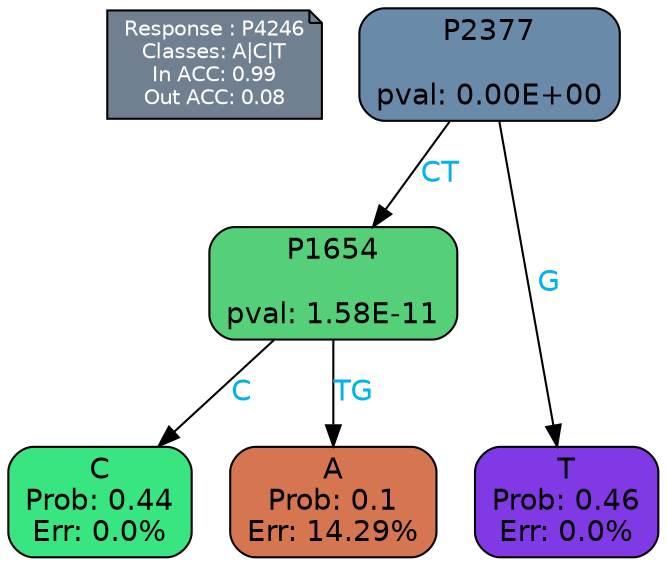 digraph Tree {
node [shape=box, style="filled, rounded", color="black", fontname=helvetica] ;
graph [ranksep=equally, splines=polylines, bgcolor=transparent, dpi=600] ;
edge [fontname=helvetica] ;
LEGEND [label="Response : P4246
Classes: A|C|T
In ACC: 0.99
Out ACC: 0.08
",shape=note,align=left,style=filled,fillcolor="slategray",fontcolor="white",fontsize=10];1 [label="P2377

pval: 0.00E+00", fillcolor="#6a8aaa"] ;
2 [label="P1654

pval: 1.58E-11", fillcolor="#56d078"] ;
3 [label="C
Prob: 0.44
Err: 0.0%", fillcolor="#39e581"] ;
4 [label="A
Prob: 0.1
Err: 14.29%", fillcolor="#d67651"] ;
5 [label="T
Prob: 0.46
Err: 0.0%", fillcolor="#8139e5"] ;
1 -> 2 [label="CT",fontcolor=deepskyblue2] ;
1 -> 5 [label="G",fontcolor=deepskyblue2] ;
2 -> 3 [label="C",fontcolor=deepskyblue2] ;
2 -> 4 [label="TG",fontcolor=deepskyblue2] ;
{rank = same; 3;4;5;}{rank = same; LEGEND;1;}}